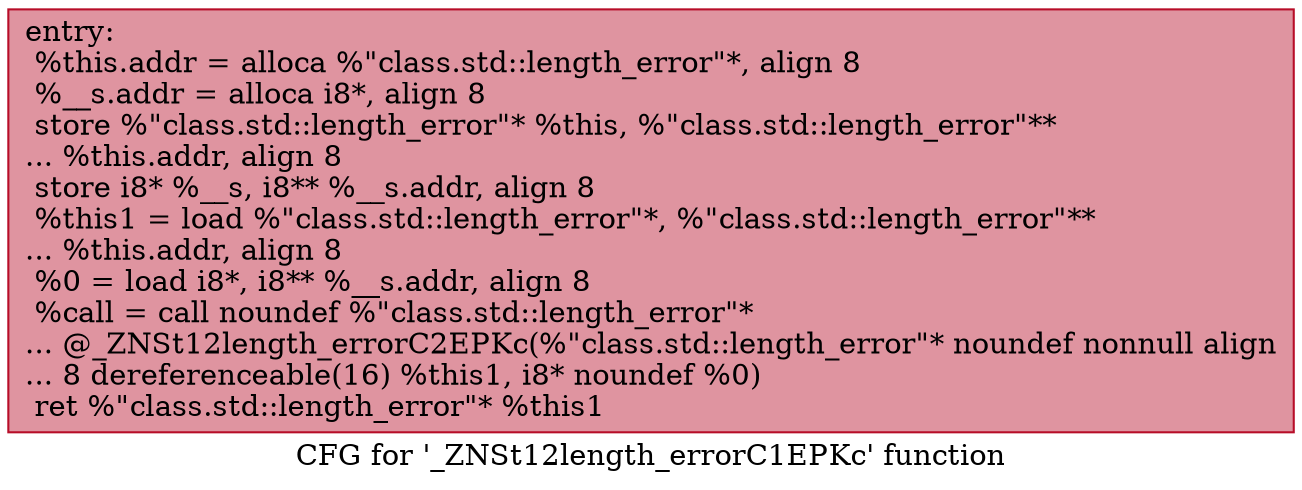 digraph "CFG for '_ZNSt12length_errorC1EPKc' function" {
	label="CFG for '_ZNSt12length_errorC1EPKc' function";

	Node0x60000255db00 [shape=record,color="#b70d28ff", style=filled, fillcolor="#b70d2870",label="{entry:\l  %this.addr = alloca %\"class.std::length_error\"*, align 8\l  %__s.addr = alloca i8*, align 8\l  store %\"class.std::length_error\"* %this, %\"class.std::length_error\"**\l... %this.addr, align 8\l  store i8* %__s, i8** %__s.addr, align 8\l  %this1 = load %\"class.std::length_error\"*, %\"class.std::length_error\"**\l... %this.addr, align 8\l  %0 = load i8*, i8** %__s.addr, align 8\l  %call = call noundef %\"class.std::length_error\"*\l... @_ZNSt12length_errorC2EPKc(%\"class.std::length_error\"* noundef nonnull align\l... 8 dereferenceable(16) %this1, i8* noundef %0)\l  ret %\"class.std::length_error\"* %this1\l}"];
}
